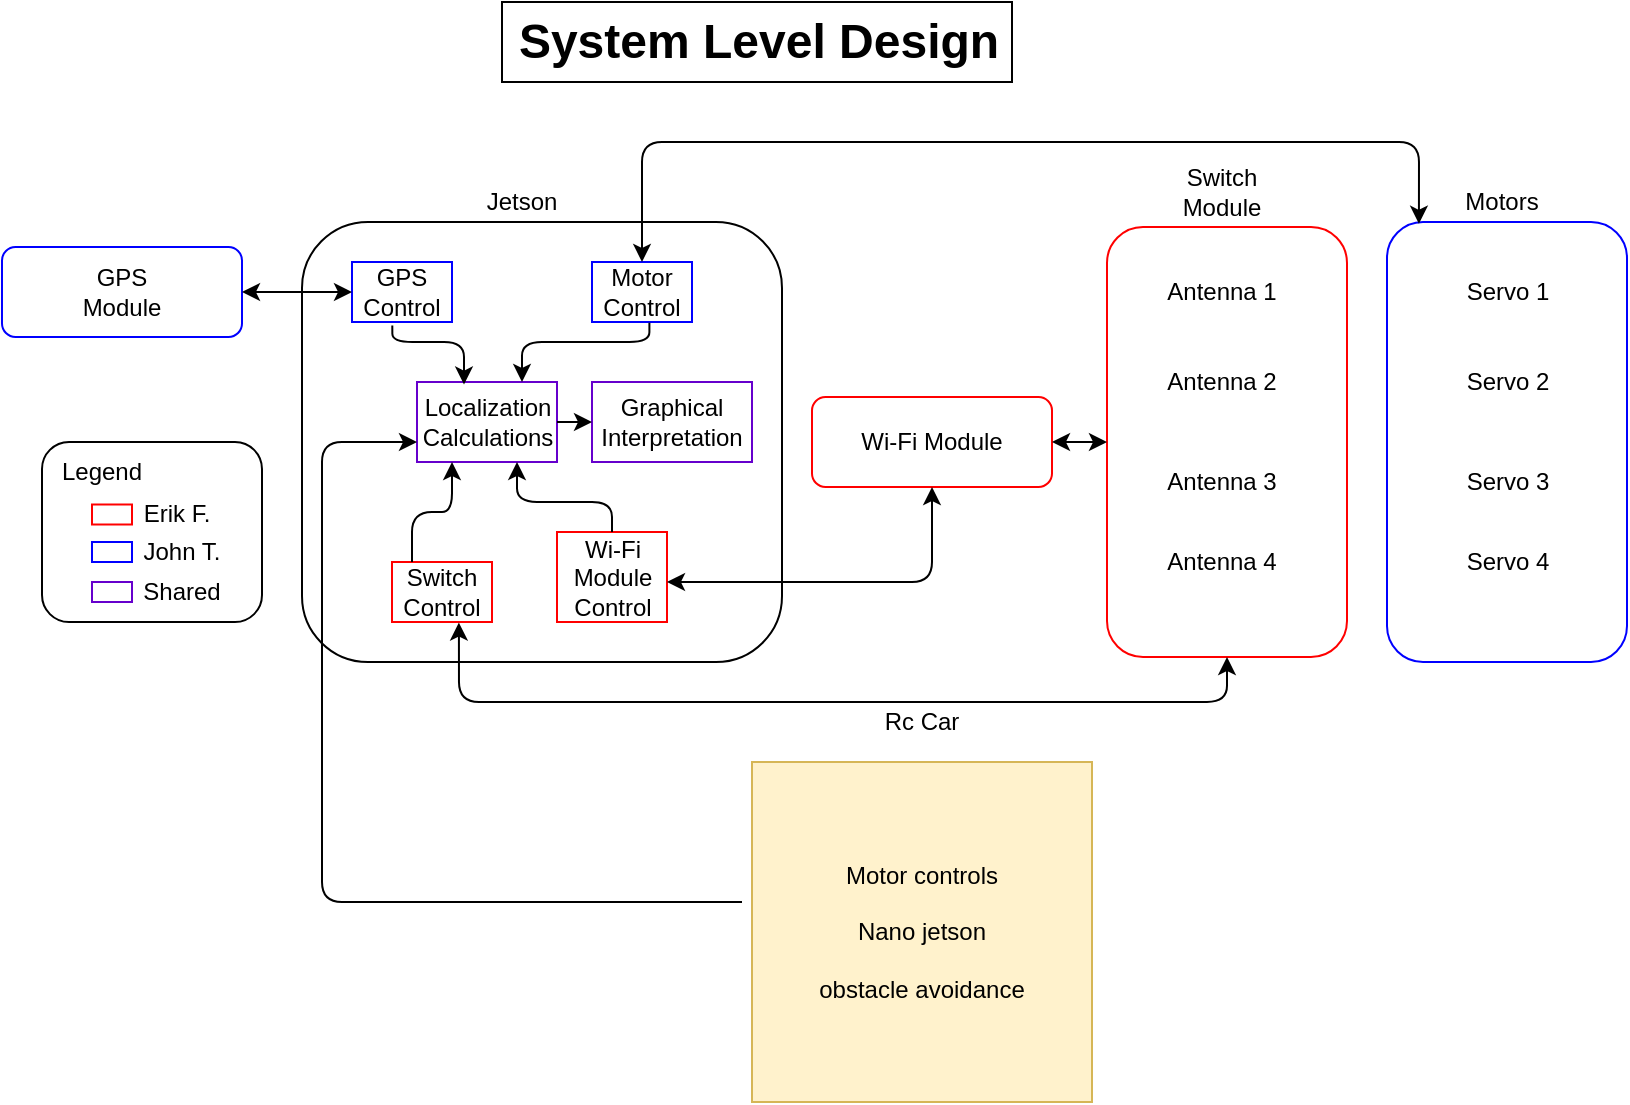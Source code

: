 <mxfile version="14.2.9" type="github">
  <diagram id="iUi8g271cqGeeiUrCEH1" name="Page-1">
    <mxGraphModel dx="884" dy="535" grid="1" gridSize="10" guides="1" tooltips="1" connect="1" arrows="1" fold="1" page="1" pageScale="1" pageWidth="850" pageHeight="1100" math="0" shadow="0">
      <root>
        <mxCell id="0" />
        <mxCell id="1" parent="0" />
        <mxCell id="WtF5FToV0hVjw0mfeZgF-1" value="" style="rounded=1;whiteSpace=wrap;html=1;" parent="1" vertex="1">
          <mxGeometry x="180" y="230" width="240" height="220" as="geometry" />
        </mxCell>
        <mxCell id="WtF5FToV0hVjw0mfeZgF-2" value="Jetson" style="text;html=1;strokeColor=none;fillColor=none;align=center;verticalAlign=middle;whiteSpace=wrap;rounded=0;" parent="1" vertex="1">
          <mxGeometry x="270" y="210" width="40" height="20" as="geometry" />
        </mxCell>
        <mxCell id="WtF5FToV0hVjw0mfeZgF-3" value="GPS Control" style="text;html=1;fillColor=none;align=center;verticalAlign=middle;whiteSpace=wrap;rounded=0;strokeColor=#0000FF;" parent="1" vertex="1">
          <mxGeometry x="205" y="250" width="50" height="30" as="geometry" />
        </mxCell>
        <mxCell id="WtF5FToV0hVjw0mfeZgF-5" value="Wi-Fi Module Control" style="text;html=1;align=center;verticalAlign=middle;whiteSpace=wrap;rounded=0;strokeColor=#FF0000;" parent="1" vertex="1">
          <mxGeometry x="307.5" y="385" width="55" height="45" as="geometry" />
        </mxCell>
        <mxCell id="WtF5FToV0hVjw0mfeZgF-6" value="Switch Control" style="text;html=1;fillColor=none;align=center;verticalAlign=middle;whiteSpace=wrap;rounded=0;strokeColor=#FF0000;" parent="1" vertex="1">
          <mxGeometry x="225" y="400" width="50" height="30" as="geometry" />
        </mxCell>
        <mxCell id="WtF5FToV0hVjw0mfeZgF-7" value="Motor Control" style="text;html=1;fillColor=none;align=center;verticalAlign=middle;whiteSpace=wrap;rounded=0;strokeColor=#0000FF;" parent="1" vertex="1">
          <mxGeometry x="325" y="250" width="50" height="30" as="geometry" />
        </mxCell>
        <mxCell id="WtF5FToV0hVjw0mfeZgF-9" value="Localization Calculations" style="text;html=1;fillColor=none;align=center;verticalAlign=middle;whiteSpace=wrap;rounded=0;strokeColor=#6600CC;" parent="1" vertex="1">
          <mxGeometry x="237.5" y="310" width="70" height="40" as="geometry" />
        </mxCell>
        <mxCell id="WtF5FToV0hVjw0mfeZgF-13" value="" style="edgeStyle=elbowEdgeStyle;elbow=vertical;endArrow=classic;html=1;entryX=0.25;entryY=1;entryDx=0;entryDy=0;" parent="1" target="WtF5FToV0hVjw0mfeZgF-9" edge="1">
          <mxGeometry width="50" height="50" relative="1" as="geometry">
            <mxPoint x="235" y="400" as="sourcePoint" />
            <mxPoint x="285" y="350" as="targetPoint" />
          </mxGeometry>
        </mxCell>
        <mxCell id="WtF5FToV0hVjw0mfeZgF-15" value="" style="edgeStyle=segmentEdgeStyle;endArrow=classic;html=1;entryX=0.75;entryY=0;entryDx=0;entryDy=0;exitX=0.574;exitY=1.011;exitDx=0;exitDy=0;exitPerimeter=0;" parent="1" source="WtF5FToV0hVjw0mfeZgF-7" target="WtF5FToV0hVjw0mfeZgF-9" edge="1">
          <mxGeometry width="50" height="50" relative="1" as="geometry">
            <mxPoint x="335" y="290" as="sourcePoint" />
            <mxPoint x="385" y="240" as="targetPoint" />
            <Array as="points">
              <mxPoint x="354" y="290" />
              <mxPoint x="290" y="290" />
            </Array>
          </mxGeometry>
        </mxCell>
        <mxCell id="WtF5FToV0hVjw0mfeZgF-16" value="" style="edgeStyle=segmentEdgeStyle;endArrow=classic;html=1;entryX=0.329;entryY=0.032;entryDx=0;entryDy=0;entryPerimeter=0;exitX=0.403;exitY=1.059;exitDx=0;exitDy=0;exitPerimeter=0;" parent="1" source="WtF5FToV0hVjw0mfeZgF-3" target="WtF5FToV0hVjw0mfeZgF-9" edge="1">
          <mxGeometry width="50" height="50" relative="1" as="geometry">
            <mxPoint x="225" y="300" as="sourcePoint" />
            <mxPoint x="275" y="250" as="targetPoint" />
            <Array as="points">
              <mxPoint x="225" y="290" />
              <mxPoint x="261" y="290" />
              <mxPoint x="261" y="311" />
            </Array>
          </mxGeometry>
        </mxCell>
        <mxCell id="WtF5FToV0hVjw0mfeZgF-17" value="" style="rounded=1;whiteSpace=wrap;html=1;strokeColor=#FF0000;" parent="1" vertex="1">
          <mxGeometry x="435" y="317.5" width="120" height="45" as="geometry" />
        </mxCell>
        <mxCell id="WtF5FToV0hVjw0mfeZgF-21" value="Switch Module" style="text;html=1;strokeColor=none;fillColor=none;align=center;verticalAlign=middle;whiteSpace=wrap;rounded=0;" parent="1" vertex="1">
          <mxGeometry x="605" y="200" width="70" height="30" as="geometry" />
        </mxCell>
        <mxCell id="WtF5FToV0hVjw0mfeZgF-22" value="" style="rounded=1;whiteSpace=wrap;html=1;strokeColor=#FF0000;" parent="1" vertex="1">
          <mxGeometry x="582.5" y="232.5" width="120" height="215" as="geometry" />
        </mxCell>
        <mxCell id="WtF5FToV0hVjw0mfeZgF-23" value="Wi-Fi Module" style="text;html=1;strokeColor=none;fillColor=none;align=center;verticalAlign=middle;whiteSpace=wrap;rounded=0;" parent="1" vertex="1">
          <mxGeometry x="455" y="325" width="80" height="30" as="geometry" />
        </mxCell>
        <mxCell id="WtF5FToV0hVjw0mfeZgF-24" value="" style="rounded=1;whiteSpace=wrap;html=1;strokeColor=#0000FF;" parent="1" vertex="1">
          <mxGeometry x="30" y="242.5" width="120" height="45" as="geometry" />
        </mxCell>
        <mxCell id="WtF5FToV0hVjw0mfeZgF-25" value="GPS Module" style="text;html=1;strokeColor=none;fillColor=none;align=center;verticalAlign=middle;whiteSpace=wrap;rounded=0;" parent="1" vertex="1">
          <mxGeometry x="55" y="255" width="70" height="20" as="geometry" />
        </mxCell>
        <mxCell id="WtF5FToV0hVjw0mfeZgF-26" value="" style="rounded=1;whiteSpace=wrap;html=1;strokeColor=#0000FF;" parent="1" vertex="1">
          <mxGeometry x="722.5" y="230" width="120" height="220" as="geometry" />
        </mxCell>
        <mxCell id="WtF5FToV0hVjw0mfeZgF-27" value="Motors" style="text;html=1;strokeColor=none;fillColor=none;align=center;verticalAlign=middle;whiteSpace=wrap;rounded=0;" parent="1" vertex="1">
          <mxGeometry x="745" y="210" width="70" height="20" as="geometry" />
        </mxCell>
        <mxCell id="WtF5FToV0hVjw0mfeZgF-31" value="Graphical Interpretation" style="text;html=1;fillColor=none;align=center;verticalAlign=middle;whiteSpace=wrap;rounded=0;strokeColor=#6600CC;" parent="1" vertex="1">
          <mxGeometry x="325" y="310" width="80" height="40" as="geometry" />
        </mxCell>
        <mxCell id="WtF5FToV0hVjw0mfeZgF-32" value="" style="edgeStyle=segmentEdgeStyle;endArrow=classic;html=1;exitX=0.5;exitY=0;exitDx=0;exitDy=0;" parent="1" source="WtF5FToV0hVjw0mfeZgF-5" edge="1">
          <mxGeometry width="50" height="50" relative="1" as="geometry">
            <mxPoint x="237.5" y="400" as="sourcePoint" />
            <mxPoint x="287.5" y="350" as="targetPoint" />
            <Array as="points">
              <mxPoint x="335" y="370" />
              <mxPoint x="287" y="370" />
            </Array>
          </mxGeometry>
        </mxCell>
        <mxCell id="WtF5FToV0hVjw0mfeZgF-33" value="" style="endArrow=classic;html=1;entryX=0;entryY=0.5;entryDx=0;entryDy=0;" parent="1" target="WtF5FToV0hVjw0mfeZgF-31" edge="1">
          <mxGeometry width="50" height="50" relative="1" as="geometry">
            <mxPoint x="307.5" y="330" as="sourcePoint" />
            <mxPoint x="357.5" y="280" as="targetPoint" />
          </mxGeometry>
        </mxCell>
        <mxCell id="WtF5FToV0hVjw0mfeZgF-35" value="Servo 1" style="text;html=1;strokeColor=none;fillColor=none;align=center;verticalAlign=middle;whiteSpace=wrap;rounded=0;" parent="1" vertex="1">
          <mxGeometry x="757.5" y="255" width="50" height="20" as="geometry" />
        </mxCell>
        <mxCell id="WtF5FToV0hVjw0mfeZgF-37" value="Servo 2" style="text;html=1;strokeColor=none;fillColor=none;align=center;verticalAlign=middle;whiteSpace=wrap;rounded=0;" parent="1" vertex="1">
          <mxGeometry x="757.5" y="300" width="50" height="20" as="geometry" />
        </mxCell>
        <mxCell id="WtF5FToV0hVjw0mfeZgF-39" value="Servo 3" style="text;html=1;strokeColor=none;fillColor=none;align=center;verticalAlign=middle;whiteSpace=wrap;rounded=0;" parent="1" vertex="1">
          <mxGeometry x="757.5" y="350" width="50" height="20" as="geometry" />
        </mxCell>
        <mxCell id="WtF5FToV0hVjw0mfeZgF-40" value="Servo 4" style="text;html=1;strokeColor=none;fillColor=none;align=center;verticalAlign=middle;whiteSpace=wrap;rounded=0;" parent="1" vertex="1">
          <mxGeometry x="757.5" y="390" width="50" height="20" as="geometry" />
        </mxCell>
        <mxCell id="WtF5FToV0hVjw0mfeZgF-45" value="Antenna 2" style="text;html=1;strokeColor=none;fillColor=none;align=center;verticalAlign=middle;whiteSpace=wrap;rounded=0;" parent="1" vertex="1">
          <mxGeometry x="610" y="300" width="60" height="20" as="geometry" />
        </mxCell>
        <mxCell id="WtF5FToV0hVjw0mfeZgF-46" value="Antenna 1" style="text;html=1;strokeColor=none;fillColor=none;align=center;verticalAlign=middle;whiteSpace=wrap;rounded=0;" parent="1" vertex="1">
          <mxGeometry x="610" y="255" width="60" height="20" as="geometry" />
        </mxCell>
        <mxCell id="WtF5FToV0hVjw0mfeZgF-47" value="Antenna 3" style="text;html=1;strokeColor=none;fillColor=none;align=center;verticalAlign=middle;whiteSpace=wrap;rounded=0;" parent="1" vertex="1">
          <mxGeometry x="610" y="350" width="60" height="20" as="geometry" />
        </mxCell>
        <mxCell id="WtF5FToV0hVjw0mfeZgF-48" value="Antenna 4" style="text;html=1;strokeColor=none;fillColor=none;align=center;verticalAlign=middle;whiteSpace=wrap;rounded=0;" parent="1" vertex="1">
          <mxGeometry x="610" y="390" width="60" height="20" as="geometry" />
        </mxCell>
        <mxCell id="WtF5FToV0hVjw0mfeZgF-50" value="" style="edgeStyle=segmentEdgeStyle;endArrow=classic;html=1;entryX=0.5;entryY=1;entryDx=0;entryDy=0;startArrow=classic;startFill=1;" parent="1" target="WtF5FToV0hVjw0mfeZgF-17" edge="1">
          <mxGeometry width="50" height="50" relative="1" as="geometry">
            <mxPoint x="362.5" y="410" as="sourcePoint" />
            <mxPoint x="412.5" y="360" as="targetPoint" />
            <Array as="points">
              <mxPoint x="495" y="410" />
            </Array>
          </mxGeometry>
        </mxCell>
        <mxCell id="WtF5FToV0hVjw0mfeZgF-52" value="" style="edgeStyle=segmentEdgeStyle;endArrow=classic;html=1;exitX=0.669;exitY=1.01;exitDx=0;exitDy=0;exitPerimeter=0;entryX=0.5;entryY=1;entryDx=0;entryDy=0;startArrow=classic;startFill=1;" parent="1" source="WtF5FToV0hVjw0mfeZgF-6" target="WtF5FToV0hVjw0mfeZgF-22" edge="1">
          <mxGeometry width="50" height="50" relative="1" as="geometry">
            <mxPoint x="455" y="510" as="sourcePoint" />
            <mxPoint x="505" y="460" as="targetPoint" />
            <Array as="points">
              <mxPoint x="258" y="470" />
              <mxPoint x="642" y="470" />
            </Array>
          </mxGeometry>
        </mxCell>
        <mxCell id="WtF5FToV0hVjw0mfeZgF-54" value="" style="endArrow=classic;startArrow=classic;html=1;exitX=1;exitY=0.5;exitDx=0;exitDy=0;entryX=0;entryY=0.5;entryDx=0;entryDy=0;" parent="1" source="WtF5FToV0hVjw0mfeZgF-17" target="WtF5FToV0hVjw0mfeZgF-22" edge="1">
          <mxGeometry width="50" height="50" relative="1" as="geometry">
            <mxPoint x="480" y="380" as="sourcePoint" />
            <mxPoint x="530" y="330" as="targetPoint" />
          </mxGeometry>
        </mxCell>
        <mxCell id="WtF5FToV0hVjw0mfeZgF-56" value="" style="edgeStyle=segmentEdgeStyle;endArrow=classic;html=1;entryX=0.133;entryY=0.004;entryDx=0;entryDy=0;entryPerimeter=0;exitX=0.5;exitY=0;exitDx=0;exitDy=0;startArrow=classic;startFill=1;" parent="1" source="WtF5FToV0hVjw0mfeZgF-7" target="WtF5FToV0hVjw0mfeZgF-26" edge="1">
          <mxGeometry width="50" height="50" relative="1" as="geometry">
            <mxPoint x="425" y="190" as="sourcePoint" />
            <mxPoint x="475" y="140" as="targetPoint" />
            <Array as="points">
              <mxPoint x="350" y="190" />
              <mxPoint x="738" y="190" />
            </Array>
          </mxGeometry>
        </mxCell>
        <mxCell id="WtF5FToV0hVjw0mfeZgF-57" value="System Level Design" style="text;html=1;fontSize=24;fontStyle=1;verticalAlign=middle;align=center;strokeColor=#000000;" parent="1" vertex="1">
          <mxGeometry x="280" y="120" width="255" height="40" as="geometry" />
        </mxCell>
        <mxCell id="WtF5FToV0hVjw0mfeZgF-60" value="" style="endArrow=classic;startArrow=classic;html=1;strokeColor=#000000;entryX=0;entryY=0.5;entryDx=0;entryDy=0;exitX=1;exitY=0.5;exitDx=0;exitDy=0;" parent="1" source="WtF5FToV0hVjw0mfeZgF-24" target="WtF5FToV0hVjw0mfeZgF-3" edge="1">
          <mxGeometry width="50" height="50" relative="1" as="geometry">
            <mxPoint x="150" y="270" as="sourcePoint" />
            <mxPoint x="200" y="220" as="targetPoint" />
          </mxGeometry>
        </mxCell>
        <mxCell id="WtF5FToV0hVjw0mfeZgF-62" value="" style="rounded=1;whiteSpace=wrap;html=1;strokeColor=#000000;" parent="1" vertex="1">
          <mxGeometry x="50" y="340" width="110" height="90" as="geometry" />
        </mxCell>
        <mxCell id="WtF5FToV0hVjw0mfeZgF-63" value="Legend" style="text;html=1;strokeColor=none;fillColor=none;align=center;verticalAlign=middle;whiteSpace=wrap;rounded=0;" parent="1" vertex="1">
          <mxGeometry x="60" y="345" width="40" height="20" as="geometry" />
        </mxCell>
        <mxCell id="WtF5FToV0hVjw0mfeZgF-64" value="Erik F." style="text;html=1;strokeColor=none;fillColor=none;align=center;verticalAlign=middle;whiteSpace=wrap;rounded=0;" parent="1" vertex="1">
          <mxGeometry x="95" y="366.25" width="45" height="20" as="geometry" />
        </mxCell>
        <mxCell id="WtF5FToV0hVjw0mfeZgF-65" value="John T." style="text;html=1;strokeColor=none;fillColor=none;align=center;verticalAlign=middle;whiteSpace=wrap;rounded=0;" parent="1" vertex="1">
          <mxGeometry x="95" y="385" width="50" height="20" as="geometry" />
        </mxCell>
        <mxCell id="WtF5FToV0hVjw0mfeZgF-66" value="" style="rounded=0;whiteSpace=wrap;html=1;fillColor=none;strokeColor=#FF0000;" parent="1" vertex="1">
          <mxGeometry x="75" y="371.25" width="20" height="10" as="geometry" />
        </mxCell>
        <mxCell id="WtF5FToV0hVjw0mfeZgF-67" value="" style="rounded=0;whiteSpace=wrap;html=1;fillColor=none;strokeColor=#0000FF;" parent="1" vertex="1">
          <mxGeometry x="75" y="390" width="20" height="10" as="geometry" />
        </mxCell>
        <mxCell id="WtF5FToV0hVjw0mfeZgF-72" value="Shared" style="text;html=1;strokeColor=none;fillColor=none;align=center;verticalAlign=middle;whiteSpace=wrap;rounded=0;" parent="1" vertex="1">
          <mxGeometry x="95" y="405" width="50" height="20" as="geometry" />
        </mxCell>
        <mxCell id="WtF5FToV0hVjw0mfeZgF-73" value="" style="rounded=0;whiteSpace=wrap;html=1;fillColor=none;strokeColor=#6600CC;" parent="1" vertex="1">
          <mxGeometry x="75" y="410" width="20" height="10" as="geometry" />
        </mxCell>
        <mxCell id="uT0wznO6GQe00IirvVxP-1" value="Motor controls&lt;br&gt;&lt;br&gt;Nano jetson&lt;br&gt;&lt;br&gt;obstacle avoidance" style="whiteSpace=wrap;html=1;aspect=fixed;fillColor=#fff2cc;strokeColor=#d6b656;" vertex="1" parent="1">
          <mxGeometry x="405" y="500" width="170" height="170" as="geometry" />
        </mxCell>
        <mxCell id="uT0wznO6GQe00IirvVxP-5" value="" style="endArrow=classic;html=1;entryX=0;entryY=0.75;entryDx=0;entryDy=0;" edge="1" parent="1" target="WtF5FToV0hVjw0mfeZgF-9">
          <mxGeometry width="50" height="50" relative="1" as="geometry">
            <mxPoint x="400" y="570" as="sourcePoint" />
            <mxPoint x="450" y="450" as="targetPoint" />
            <Array as="points">
              <mxPoint x="190" y="570" />
              <mxPoint x="190" y="340" />
            </Array>
          </mxGeometry>
        </mxCell>
        <mxCell id="uT0wznO6GQe00IirvVxP-7" value="Rc Car" style="text;html=1;strokeColor=none;fillColor=none;align=center;verticalAlign=middle;whiteSpace=wrap;rounded=0;" vertex="1" parent="1">
          <mxGeometry x="470" y="470" width="40" height="20" as="geometry" />
        </mxCell>
      </root>
    </mxGraphModel>
  </diagram>
</mxfile>
